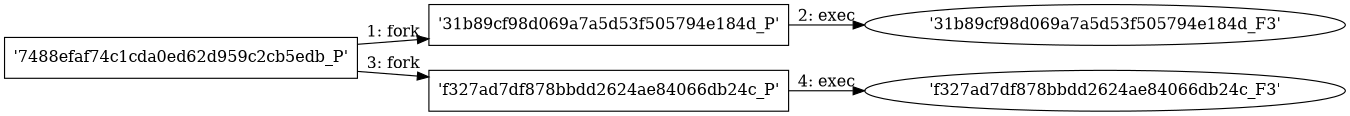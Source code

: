 digraph "D:\Learning\Paper\apt\基于CTI的攻击预警\Dataset\攻击图\ASGfromALLCTI\Tips for Writing Good Rules from a n00b.dot" {
rankdir="LR"
size="9"
fixedsize="false"
splines="true"
nodesep=0.3
ranksep=0
fontsize=10
overlap="scalexy"
engine= "neato"
	"'7488efaf74c1cda0ed62d959c2cb5edb_P'" [node_type=Process shape=box]
	"'31b89cf98d069a7a5d53f505794e184d_P'" [node_type=Process shape=box]
	"'7488efaf74c1cda0ed62d959c2cb5edb_P'" -> "'31b89cf98d069a7a5d53f505794e184d_P'" [label="1: fork"]
	"'31b89cf98d069a7a5d53f505794e184d_P'" [node_type=Process shape=box]
	"'31b89cf98d069a7a5d53f505794e184d_F3'" [node_type=File shape=ellipse]
	"'31b89cf98d069a7a5d53f505794e184d_P'" -> "'31b89cf98d069a7a5d53f505794e184d_F3'" [label="2: exec"]
	"'7488efaf74c1cda0ed62d959c2cb5edb_P'" [node_type=Process shape=box]
	"'f327ad7df878bbdd2624ae84066db24c_P'" [node_type=Process shape=box]
	"'7488efaf74c1cda0ed62d959c2cb5edb_P'" -> "'f327ad7df878bbdd2624ae84066db24c_P'" [label="3: fork"]
	"'f327ad7df878bbdd2624ae84066db24c_P'" [node_type=Process shape=box]
	"'f327ad7df878bbdd2624ae84066db24c_F3'" [node_type=File shape=ellipse]
	"'f327ad7df878bbdd2624ae84066db24c_P'" -> "'f327ad7df878bbdd2624ae84066db24c_F3'" [label="4: exec"]
}
